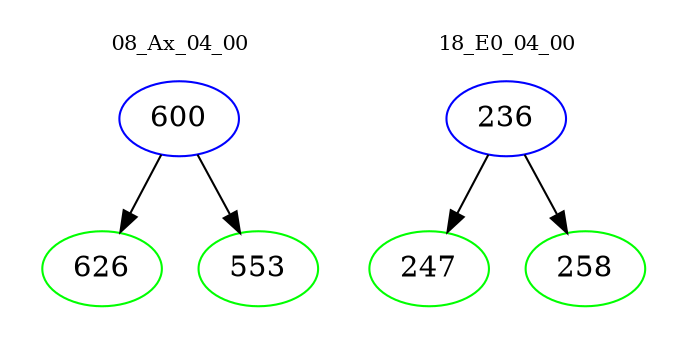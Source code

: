 digraph{
subgraph cluster_0 {
color = white
label = "08_Ax_04_00";
fontsize=10;
T0_600 [label="600", color="blue"]
T0_600 -> T0_626 [color="black"]
T0_626 [label="626", color="green"]
T0_600 -> T0_553 [color="black"]
T0_553 [label="553", color="green"]
}
subgraph cluster_1 {
color = white
label = "18_E0_04_00";
fontsize=10;
T1_236 [label="236", color="blue"]
T1_236 -> T1_247 [color="black"]
T1_247 [label="247", color="green"]
T1_236 -> T1_258 [color="black"]
T1_258 [label="258", color="green"]
}
}
